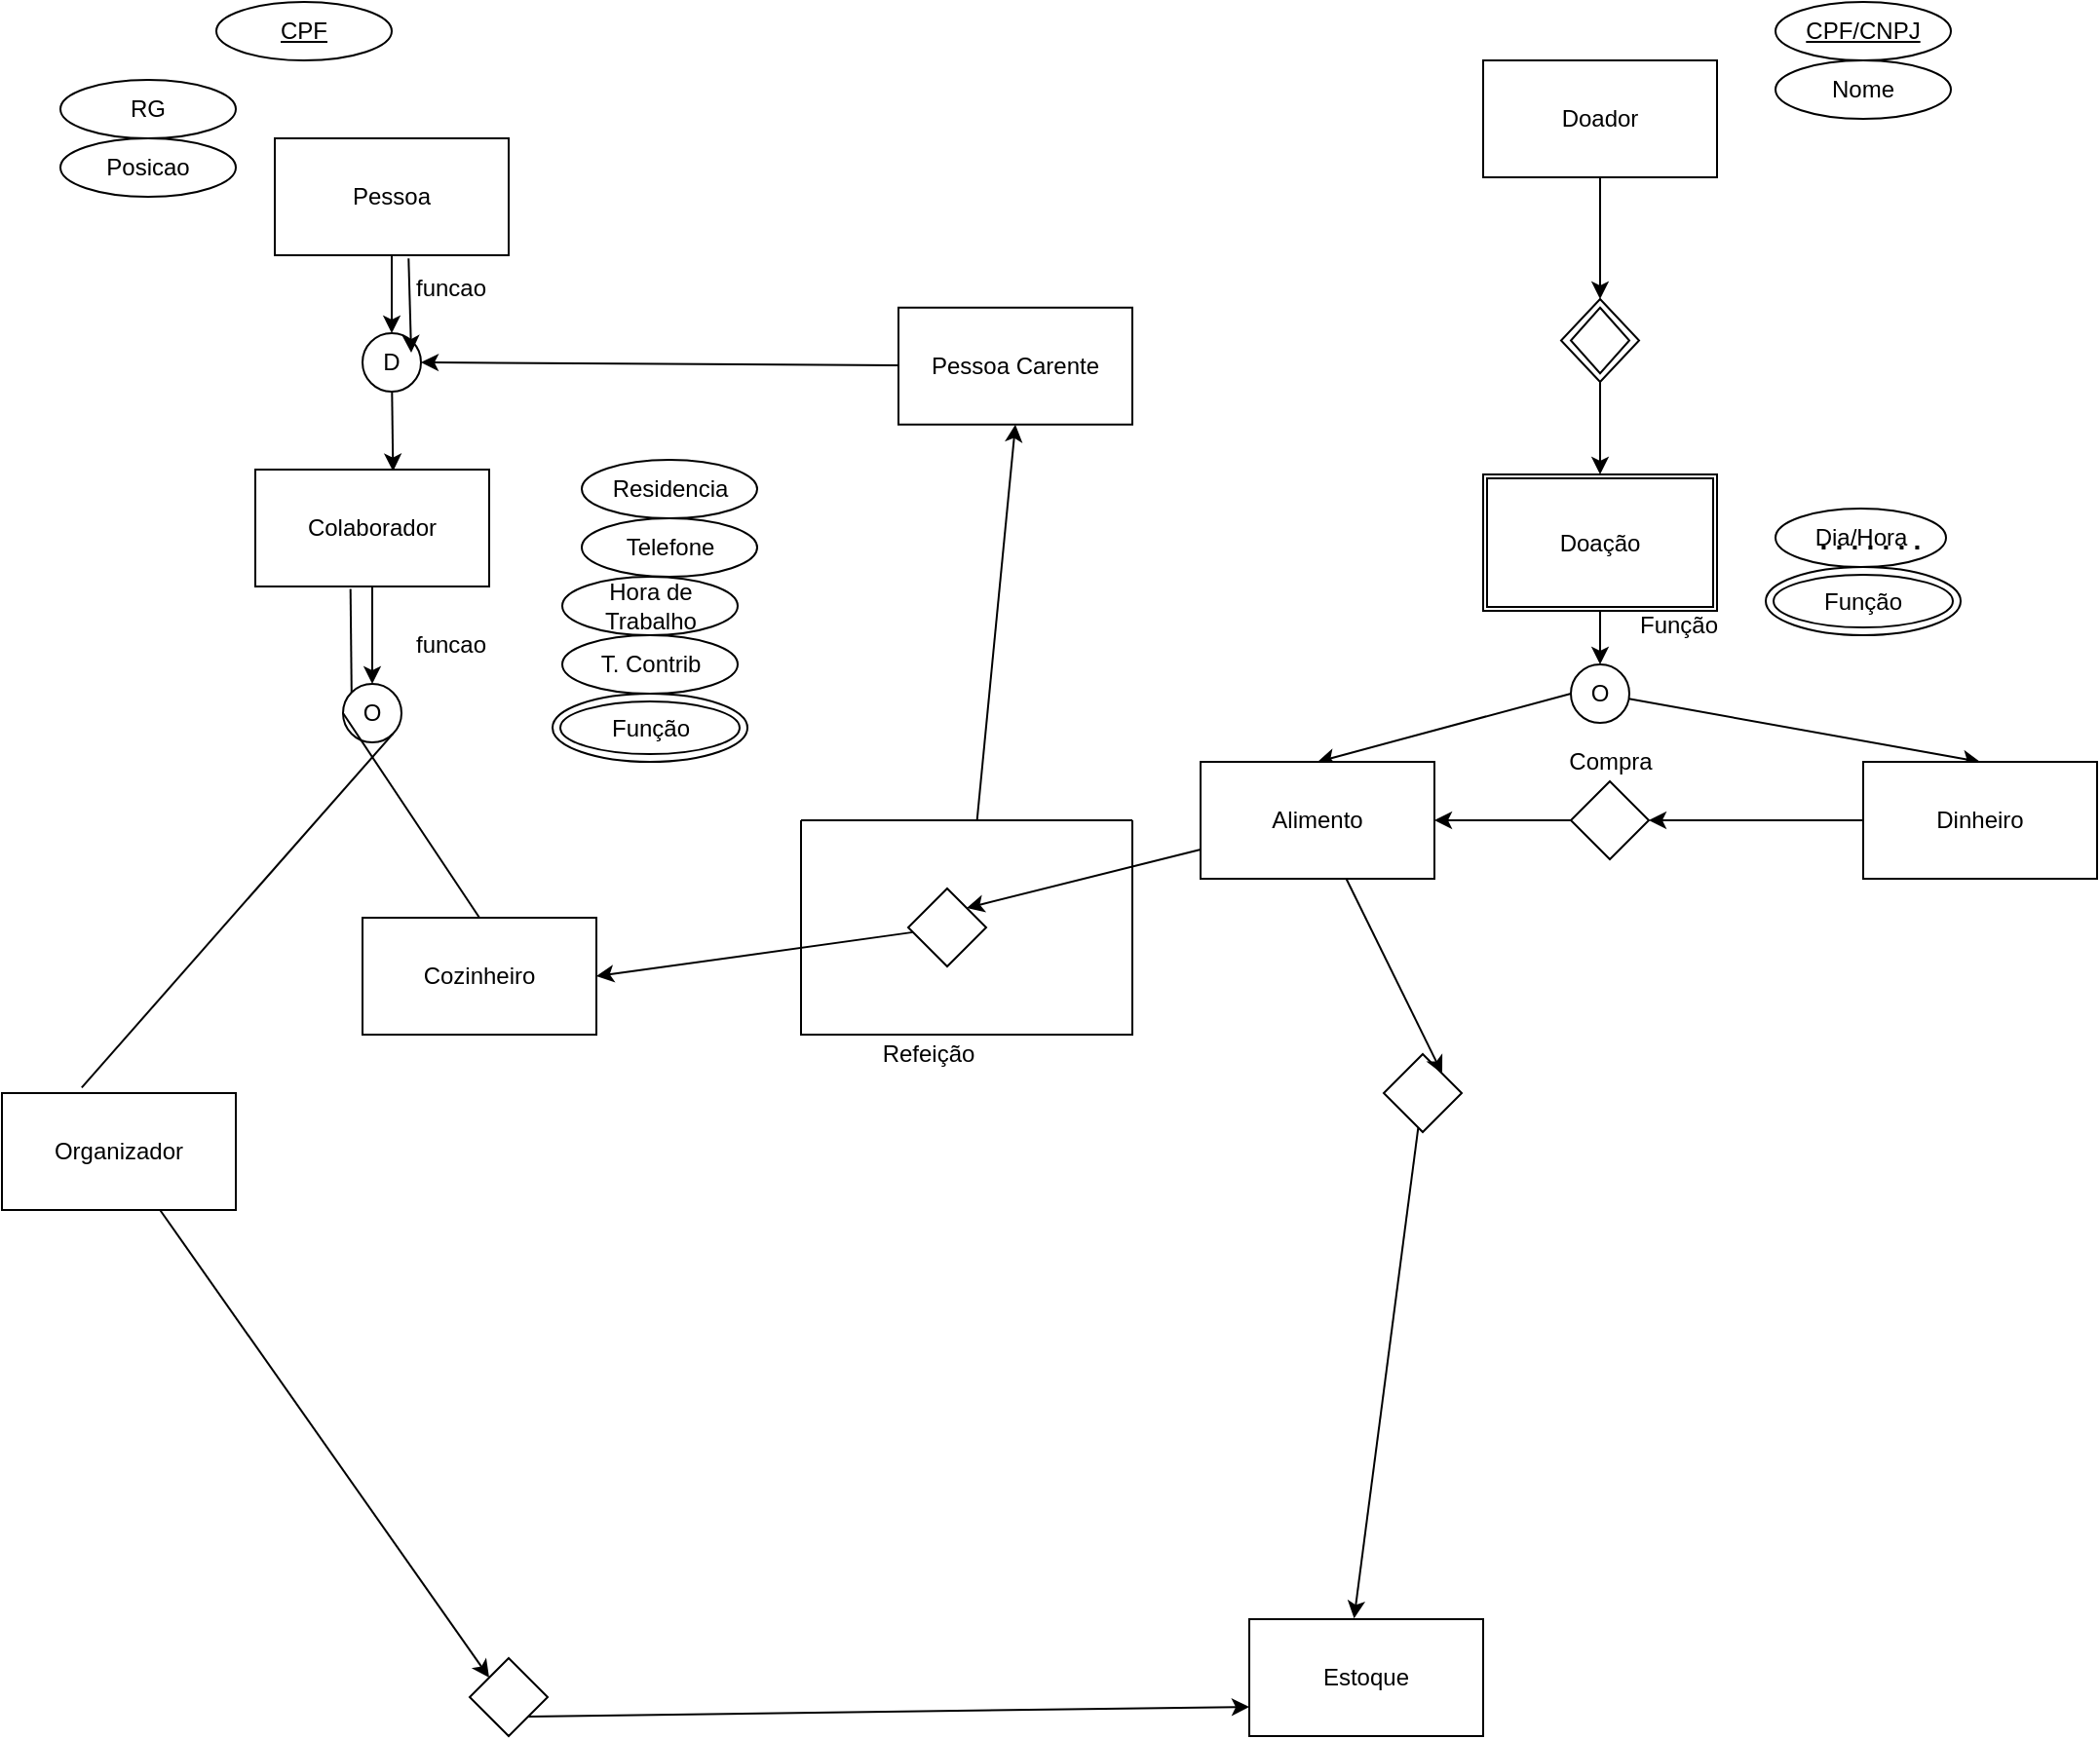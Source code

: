 <mxfile>
    <diagram id="tr1hcy3TFXBbkPr-FG2m" name="Página-1">
        <mxGraphModel dx="3777" dy="987" grid="1" gridSize="10" guides="1" tooltips="1" connect="1" arrows="1" fold="1" page="1" pageScale="1" pageWidth="827" pageHeight="1169" math="0" shadow="0">
            <root>
                <mxCell id="0"/>
                <mxCell id="1" parent="0"/>
                <mxCell id="20" style="edgeStyle=none;html=1;exitX=0.5;exitY=1;exitDx=0;exitDy=0;" edge="1" parent="1" source="2" target="6">
                    <mxGeometry relative="1" as="geometry"/>
                </mxCell>
                <mxCell id="2" value="Pessoa" style="rounded=0;whiteSpace=wrap;html=1;" parent="1" vertex="1">
                    <mxGeometry x="-175" y="130" width="120" height="60" as="geometry"/>
                </mxCell>
                <mxCell id="21" style="edgeStyle=none;html=1;entryX=0.589;entryY=0.014;entryDx=0;entryDy=0;entryPerimeter=0;" edge="1" parent="1" source="6" target="8">
                    <mxGeometry relative="1" as="geometry"/>
                </mxCell>
                <mxCell id="6" value="D" style="ellipse;whiteSpace=wrap;html=1;aspect=fixed;" vertex="1" parent="1">
                    <mxGeometry x="-130" y="230" width="30" height="30" as="geometry"/>
                </mxCell>
                <mxCell id="23" style="edgeStyle=none;html=1;entryX=1;entryY=0.5;entryDx=0;entryDy=0;" edge="1" parent="1" source="7" target="6">
                    <mxGeometry relative="1" as="geometry">
                        <mxPoint x="160" y="220" as="targetPoint"/>
                    </mxGeometry>
                </mxCell>
                <mxCell id="7" value="Pessoa Carente" style="rounded=0;whiteSpace=wrap;html=1;" vertex="1" parent="1">
                    <mxGeometry x="145" y="216.88" width="120" height="60" as="geometry"/>
                </mxCell>
                <mxCell id="35" style="edgeStyle=none;html=1;" edge="1" parent="1" source="8" target="10">
                    <mxGeometry relative="1" as="geometry"/>
                </mxCell>
                <mxCell id="8" value="Colaborador" style="rounded=0;whiteSpace=wrap;html=1;" vertex="1" parent="1">
                    <mxGeometry x="-185" y="300" width="120" height="60" as="geometry"/>
                </mxCell>
                <mxCell id="10" value="O" style="ellipse;whiteSpace=wrap;html=1;aspect=fixed;" vertex="1" parent="1">
                    <mxGeometry x="-140" y="410" width="30" height="30" as="geometry"/>
                </mxCell>
                <mxCell id="11" value="Cozinheiro" style="rounded=0;whiteSpace=wrap;html=1;" vertex="1" parent="1">
                    <mxGeometry x="-130" y="530" width="120" height="60" as="geometry"/>
                </mxCell>
                <mxCell id="80" style="edgeStyle=none;html=1;entryX=0;entryY=0;entryDx=0;entryDy=0;" edge="1" parent="1" source="12" target="79">
                    <mxGeometry relative="1" as="geometry"/>
                </mxCell>
                <mxCell id="12" value="Organizador" style="rounded=0;whiteSpace=wrap;html=1;" vertex="1" parent="1">
                    <mxGeometry x="-315" y="620" width="120" height="60" as="geometry"/>
                </mxCell>
                <mxCell id="41" style="edgeStyle=none;html=1;entryX=0.5;entryY=0;entryDx=0;entryDy=0;" edge="1" parent="1" source="13" target="40">
                    <mxGeometry relative="1" as="geometry"/>
                </mxCell>
                <mxCell id="13" value="Doador" style="rounded=0;whiteSpace=wrap;html=1;" vertex="1" parent="1">
                    <mxGeometry x="445" y="90" width="120" height="60" as="geometry"/>
                </mxCell>
                <mxCell id="14" value="Estoque" style="rounded=0;whiteSpace=wrap;html=1;" vertex="1" parent="1">
                    <mxGeometry x="325" y="890" width="120" height="60" as="geometry"/>
                </mxCell>
                <mxCell id="16" value="&lt;u&gt;CPF&lt;/u&gt;" style="ellipse;whiteSpace=wrap;html=1;" vertex="1" parent="1">
                    <mxGeometry x="-205" y="60" width="90" height="30" as="geometry"/>
                </mxCell>
                <mxCell id="17" value="RG" style="ellipse;whiteSpace=wrap;html=1;" vertex="1" parent="1">
                    <mxGeometry x="-285" y="100" width="90" height="30" as="geometry"/>
                </mxCell>
                <mxCell id="19" value="Posicao" style="ellipse;whiteSpace=wrap;html=1;" vertex="1" parent="1">
                    <mxGeometry x="-285" y="130" width="90" height="30" as="geometry"/>
                </mxCell>
                <mxCell id="24" value="funcao" style="text;html=1;align=center;verticalAlign=middle;resizable=0;points=[];autosize=1;strokeColor=none;fillColor=none;" vertex="1" parent="1">
                    <mxGeometry x="-110" y="196.88" width="50" height="20" as="geometry"/>
                </mxCell>
                <mxCell id="25" style="edgeStyle=none;html=1;exitX=0.572;exitY=1.027;exitDx=0;exitDy=0;exitPerimeter=0;" edge="1" parent="1" source="2">
                    <mxGeometry relative="1" as="geometry">
                        <mxPoint x="-105" y="200" as="sourcePoint"/>
                        <mxPoint x="-105" y="240" as="targetPoint"/>
                    </mxGeometry>
                </mxCell>
                <mxCell id="28" value="Residencia" style="ellipse;whiteSpace=wrap;html=1;" vertex="1" parent="1">
                    <mxGeometry x="-17.5" y="295" width="90" height="30" as="geometry"/>
                </mxCell>
                <mxCell id="29" value="Telefone" style="ellipse;whiteSpace=wrap;html=1;" vertex="1" parent="1">
                    <mxGeometry x="-17.5" y="325" width="90" height="30" as="geometry"/>
                </mxCell>
                <mxCell id="30" value="Hora de Trabalho" style="ellipse;whiteSpace=wrap;html=1;" vertex="1" parent="1">
                    <mxGeometry x="-27.5" y="355" width="90" height="30" as="geometry"/>
                </mxCell>
                <mxCell id="31" value="T. Contrib" style="ellipse;whiteSpace=wrap;html=1;" vertex="1" parent="1">
                    <mxGeometry x="-27.5" y="385" width="90" height="30" as="geometry"/>
                </mxCell>
                <mxCell id="34" value="Função" style="ellipse;shape=doubleEllipse;whiteSpace=wrap;html=1;" vertex="1" parent="1">
                    <mxGeometry x="-32.5" y="415" width="100" height="35" as="geometry"/>
                </mxCell>
                <mxCell id="36" value="funcao" style="text;html=1;align=center;verticalAlign=middle;resizable=0;points=[];autosize=1;strokeColor=none;fillColor=none;" vertex="1" parent="1">
                    <mxGeometry x="-110" y="380" width="50" height="20" as="geometry"/>
                </mxCell>
                <mxCell id="37" value="" style="endArrow=none;html=1;exitX=0;exitY=0;exitDx=0;exitDy=0;entryX=0.407;entryY=1.021;entryDx=0;entryDy=0;entryPerimeter=0;" edge="1" parent="1" source="10" target="8">
                    <mxGeometry width="50" height="50" relative="1" as="geometry">
                        <mxPoint x="-195" y="360" as="sourcePoint"/>
                        <mxPoint x="-145" y="370" as="targetPoint"/>
                    </mxGeometry>
                </mxCell>
                <mxCell id="38" value="" style="endArrow=none;html=1;exitX=0.5;exitY=0;exitDx=0;exitDy=0;entryX=0;entryY=0.5;entryDx=0;entryDy=0;" edge="1" parent="1" source="11" target="10">
                    <mxGeometry width="50" height="50" relative="1" as="geometry">
                        <mxPoint x="-115" y="350" as="sourcePoint"/>
                        <mxPoint x="-65" y="300" as="targetPoint"/>
                    </mxGeometry>
                </mxCell>
                <mxCell id="39" value="" style="endArrow=none;html=1;exitX=0.341;exitY=-0.047;exitDx=0;exitDy=0;entryX=1;entryY=1;entryDx=0;entryDy=0;exitPerimeter=0;" edge="1" parent="1" source="12" target="10">
                    <mxGeometry width="50" height="50" relative="1" as="geometry">
                        <mxPoint x="-180" y="490" as="sourcePoint"/>
                        <mxPoint x="-50" y="425" as="targetPoint"/>
                    </mxGeometry>
                </mxCell>
                <mxCell id="44" style="edgeStyle=none;html=1;" edge="1" parent="1" source="40">
                    <mxGeometry relative="1" as="geometry">
                        <mxPoint x="505" y="302.5" as="targetPoint"/>
                    </mxGeometry>
                </mxCell>
                <mxCell id="40" value="" style="rhombus;whiteSpace=wrap;html=1;" vertex="1" parent="1">
                    <mxGeometry x="485" y="212.5" width="40" height="42.5" as="geometry"/>
                </mxCell>
                <mxCell id="52" style="edgeStyle=none;html=1;entryX=0.5;entryY=0;entryDx=0;entryDy=0;" edge="1" parent="1" target="51">
                    <mxGeometry relative="1" as="geometry">
                        <mxPoint x="505" y="362.5" as="sourcePoint"/>
                    </mxGeometry>
                </mxCell>
                <mxCell id="74" style="edgeStyle=none;html=1;entryX=0.448;entryY=-0.007;entryDx=0;entryDy=0;entryPerimeter=0;" edge="1" parent="1" source="49" target="14">
                    <mxGeometry relative="1" as="geometry"/>
                </mxCell>
                <mxCell id="49" value="" style="rhombus;whiteSpace=wrap;html=1;" vertex="1" parent="1">
                    <mxGeometry x="394" y="600" width="40" height="40" as="geometry"/>
                </mxCell>
                <mxCell id="58" style="edgeStyle=none;html=1;entryX=0.5;entryY=0;entryDx=0;entryDy=0;" edge="1" parent="1" source="51" target="56">
                    <mxGeometry relative="1" as="geometry"/>
                </mxCell>
                <mxCell id="59" style="edgeStyle=none;html=1;exitX=0;exitY=0.5;exitDx=0;exitDy=0;entryX=0.5;entryY=0;entryDx=0;entryDy=0;" edge="1" parent="1" source="51" target="55">
                    <mxGeometry relative="1" as="geometry"/>
                </mxCell>
                <mxCell id="51" value="O" style="ellipse;whiteSpace=wrap;html=1;aspect=fixed;" vertex="1" parent="1">
                    <mxGeometry x="490" y="400" width="30" height="30" as="geometry"/>
                </mxCell>
                <mxCell id="71" style="edgeStyle=none;html=1;entryX=1;entryY=0;entryDx=0;entryDy=0;" edge="1" parent="1" source="55" target="49">
                    <mxGeometry relative="1" as="geometry"/>
                </mxCell>
                <mxCell id="86" style="edgeStyle=none;html=1;entryX=1;entryY=0;entryDx=0;entryDy=0;" edge="1" parent="1" source="55" target="87">
                    <mxGeometry relative="1" as="geometry">
                        <mxPoint x="190" y="530" as="targetPoint"/>
                    </mxGeometry>
                </mxCell>
                <mxCell id="55" value="Alimento" style="rounded=0;whiteSpace=wrap;html=1;" vertex="1" parent="1">
                    <mxGeometry x="300" y="450" width="120" height="60" as="geometry"/>
                </mxCell>
                <mxCell id="75" style="edgeStyle=none;html=1;" edge="1" parent="1" source="56" target="76">
                    <mxGeometry relative="1" as="geometry">
                        <mxPoint x="550" y="480" as="targetPoint"/>
                    </mxGeometry>
                </mxCell>
                <mxCell id="56" value="Dinheiro" style="rounded=0;whiteSpace=wrap;html=1;" vertex="1" parent="1">
                    <mxGeometry x="640" y="450" width="120" height="60" as="geometry"/>
                </mxCell>
                <mxCell id="57" value="Função" style="ellipse;shape=doubleEllipse;whiteSpace=wrap;html=1;" vertex="1" parent="1">
                    <mxGeometry x="590" y="350" width="100" height="35" as="geometry"/>
                </mxCell>
                <mxCell id="60" value="Função" style="text;html=1;align=center;verticalAlign=middle;resizable=0;points=[];autosize=1;strokeColor=none;fillColor=none;" vertex="1" parent="1">
                    <mxGeometry x="515" y="370" width="60" height="20" as="geometry"/>
                </mxCell>
                <mxCell id="62" value="&lt;u&gt;CPF/CNPJ&lt;/u&gt;" style="ellipse;whiteSpace=wrap;html=1;" vertex="1" parent="1">
                    <mxGeometry x="595" y="60" width="90" height="30" as="geometry"/>
                </mxCell>
                <mxCell id="63" value="Nome" style="ellipse;whiteSpace=wrap;html=1;" vertex="1" parent="1">
                    <mxGeometry x="595" y="90" width="90" height="30" as="geometry"/>
                </mxCell>
                <mxCell id="65" value="Doação" style="shape=ext;double=1;rounded=0;whiteSpace=wrap;html=1;" vertex="1" parent="1">
                    <mxGeometry x="445" y="302.5" width="120" height="70" as="geometry"/>
                </mxCell>
                <mxCell id="67" value="" style="rhombus;whiteSpace=wrap;html=1;" vertex="1" parent="1">
                    <mxGeometry x="490" y="216.88" width="30" height="33.75" as="geometry"/>
                </mxCell>
                <mxCell id="68" value="Dia/Hora" style="ellipse;whiteSpace=wrap;html=1;" vertex="1" parent="1">
                    <mxGeometry x="595" y="320" width="87.5" height="30" as="geometry"/>
                </mxCell>
                <mxCell id="70" value="" style="endArrow=none;dashed=1;html=1;dashPattern=1 3;strokeWidth=2;exitX=0.271;exitY=0.667;exitDx=0;exitDy=0;exitPerimeter=0;" edge="1" parent="1" source="68">
                    <mxGeometry width="50" height="50" relative="1" as="geometry">
                        <mxPoint x="678.75" y="370" as="sourcePoint"/>
                        <mxPoint x="668.75" y="340" as="targetPoint"/>
                    </mxGeometry>
                </mxCell>
                <mxCell id="77" style="edgeStyle=none;html=1;entryX=1;entryY=0.5;entryDx=0;entryDy=0;" edge="1" parent="1" source="76" target="55">
                    <mxGeometry relative="1" as="geometry">
                        <mxPoint x="430" y="480" as="targetPoint"/>
                    </mxGeometry>
                </mxCell>
                <mxCell id="76" value="" style="rhombus;whiteSpace=wrap;html=1;" vertex="1" parent="1">
                    <mxGeometry x="490" y="460" width="40" height="40" as="geometry"/>
                </mxCell>
                <mxCell id="78" value="Compra" style="text;html=1;align=center;verticalAlign=middle;resizable=0;points=[];autosize=1;strokeColor=none;fillColor=none;" vertex="1" parent="1">
                    <mxGeometry x="480" y="440" width="60" height="20" as="geometry"/>
                </mxCell>
                <mxCell id="81" style="edgeStyle=none;html=1;exitX=1;exitY=1;exitDx=0;exitDy=0;entryX=0;entryY=0.75;entryDx=0;entryDy=0;" edge="1" parent="1" source="79" target="14">
                    <mxGeometry relative="1" as="geometry"/>
                </mxCell>
                <mxCell id="79" value="" style="rhombus;whiteSpace=wrap;html=1;" vertex="1" parent="1">
                    <mxGeometry x="-75" y="910" width="40" height="40" as="geometry"/>
                </mxCell>
                <mxCell id="88" style="edgeStyle=none;html=1;entryX=1;entryY=0.5;entryDx=0;entryDy=0;" edge="1" parent="1" source="87" target="11">
                    <mxGeometry relative="1" as="geometry"/>
                </mxCell>
                <mxCell id="92" style="edgeStyle=none;html=1;entryX=0.5;entryY=1;entryDx=0;entryDy=0;" edge="1" parent="1" source="90" target="7">
                    <mxGeometry relative="1" as="geometry"/>
                </mxCell>
                <mxCell id="90" value="" style="swimlane;startSize=0;" vertex="1" parent="1">
                    <mxGeometry x="95" y="480" width="170" height="110" as="geometry"/>
                </mxCell>
                <mxCell id="87" value="" style="rhombus;whiteSpace=wrap;html=1;" vertex="1" parent="90">
                    <mxGeometry x="55" y="35" width="40" height="40" as="geometry"/>
                </mxCell>
                <mxCell id="91" value="Refeição" style="text;html=1;align=center;verticalAlign=middle;resizable=0;points=[];autosize=1;strokeColor=none;fillColor=none;" vertex="1" parent="1">
                    <mxGeometry x="130" y="590" width="60" height="20" as="geometry"/>
                </mxCell>
            </root>
        </mxGraphModel>
    </diagram>
</mxfile>
